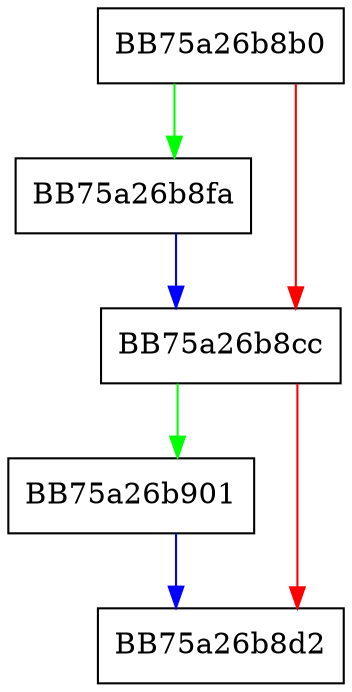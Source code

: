digraph testbits {
  node [shape="box"];
  graph [splines=ortho];
  BB75a26b8b0 -> BB75a26b8fa [color="green"];
  BB75a26b8b0 -> BB75a26b8cc [color="red"];
  BB75a26b8cc -> BB75a26b901 [color="green"];
  BB75a26b8cc -> BB75a26b8d2 [color="red"];
  BB75a26b8fa -> BB75a26b8cc [color="blue"];
  BB75a26b901 -> BB75a26b8d2 [color="blue"];
}